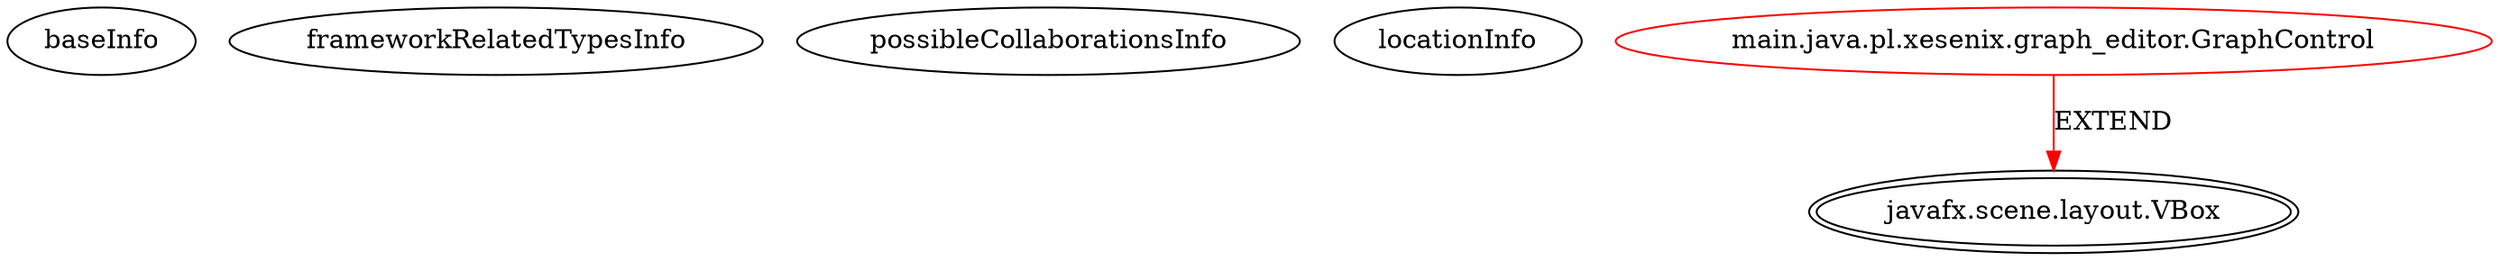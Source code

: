 digraph {
baseInfo[graphId=1623,category="extension_graph",isAnonymous=false,possibleRelation=false]
frameworkRelatedTypesInfo[0="javafx.scene.layout.VBox"]
possibleCollaborationsInfo[]
locationInfo[projectName="Xesenix-graph-editor",filePath="/Xesenix-graph-editor/graph-editor-master/src/main/java/pl/xesenix/graph_editor/GraphControl.java",contextSignature="GraphControl",graphId="1623"]
0[label="main.java.pl.xesenix.graph_editor.GraphControl",vertexType="ROOT_CLIENT_CLASS_DECLARATION",isFrameworkType=false,color=red]
1[label="javafx.scene.layout.VBox",vertexType="FRAMEWORK_CLASS_TYPE",isFrameworkType=true,peripheries=2]
0->1[label="EXTEND",color=red]
}
